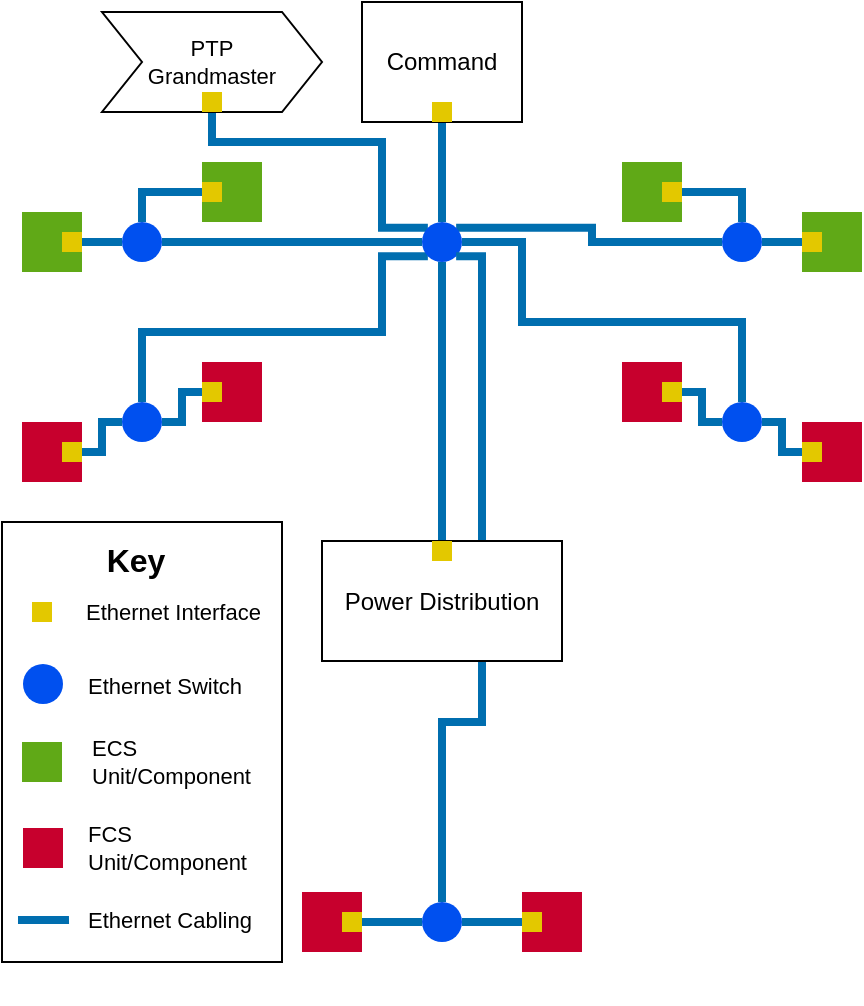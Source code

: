 <mxfile version="22.1.2" type="device">
  <diagram name="Page-1" id="j5I9t_vuzaasFnbNrQvz">
    <mxGraphModel dx="552" dy="333" grid="1" gridSize="10" guides="1" tooltips="1" connect="1" arrows="1" fold="1" page="1" pageScale="1" pageWidth="850" pageHeight="1100" math="0" shadow="0">
      <root>
        <mxCell id="0" />
        <mxCell id="1" parent="0" />
        <mxCell id="xxUHWKgeW6TAPrfkggR7-42" style="edgeStyle=orthogonalEdgeStyle;shape=connector;rounded=0;orthogonalLoop=1;jettySize=auto;html=1;entryX=1;entryY=0.5;entryDx=0;entryDy=0;labelBackgroundColor=default;strokeColor=#006EAF;strokeWidth=4;align=center;verticalAlign=middle;fontFamily=Helvetica;fontSize=11;fontColor=default;endArrow=none;endFill=0;fillColor=#1ba1e2;exitX=0;exitY=0.5;exitDx=0;exitDy=0;" parent="1" source="xxUHWKgeW6TAPrfkggR7-7" target="xxUHWKgeW6TAPrfkggR7-21" edge="1">
          <mxGeometry relative="1" as="geometry">
            <mxPoint x="570" y="350" as="sourcePoint" />
            <Array as="points">
              <mxPoint x="570" y="345" />
              <mxPoint x="570" y="330" />
            </Array>
          </mxGeometry>
        </mxCell>
        <mxCell id="xxUHWKgeW6TAPrfkggR7-44" style="edgeStyle=orthogonalEdgeStyle;shape=connector;rounded=0;orthogonalLoop=1;jettySize=auto;html=1;exitX=1;exitY=0.5;exitDx=0;exitDy=0;entryX=0;entryY=0.5;entryDx=0;entryDy=0;labelBackgroundColor=default;strokeColor=#006EAF;strokeWidth=4;align=center;verticalAlign=middle;fontFamily=Helvetica;fontSize=11;fontColor=default;endArrow=none;endFill=0;fillColor=#1ba1e2;" parent="1" source="xxUHWKgeW6TAPrfkggR7-52" target="xxUHWKgeW6TAPrfkggR7-18" edge="1">
          <mxGeometry relative="1" as="geometry">
            <Array as="points">
              <mxPoint x="230" y="345" />
              <mxPoint x="230" y="330" />
            </Array>
          </mxGeometry>
        </mxCell>
        <mxCell id="xxUHWKgeW6TAPrfkggR7-45" style="edgeStyle=orthogonalEdgeStyle;shape=connector;rounded=0;orthogonalLoop=1;jettySize=auto;html=1;exitX=0;exitY=0.5;exitDx=0;exitDy=0;entryX=1;entryY=0.5;entryDx=0;entryDy=0;labelBackgroundColor=default;strokeColor=#006EAF;strokeWidth=4;align=center;verticalAlign=middle;fontFamily=Helvetica;fontSize=11;fontColor=default;endArrow=none;endFill=0;fillColor=#1ba1e2;" parent="1" source="xxUHWKgeW6TAPrfkggR7-53" target="xxUHWKgeW6TAPrfkggR7-18" edge="1">
          <mxGeometry relative="1" as="geometry">
            <Array as="points">
              <mxPoint x="270" y="315" />
              <mxPoint x="270" y="330" />
            </Array>
          </mxGeometry>
        </mxCell>
        <mxCell id="xxUHWKgeW6TAPrfkggR7-43" style="edgeStyle=orthogonalEdgeStyle;shape=connector;rounded=0;orthogonalLoop=1;jettySize=auto;html=1;exitX=1;exitY=0.5;exitDx=0;exitDy=0;entryX=0;entryY=0.5;entryDx=0;entryDy=0;labelBackgroundColor=default;strokeColor=#006EAF;strokeWidth=4;align=center;verticalAlign=middle;fontFamily=Helvetica;fontSize=11;fontColor=default;endArrow=none;endFill=0;fillColor=#1ba1e2;" parent="1" source="xxUHWKgeW6TAPrfkggR7-10" target="xxUHWKgeW6TAPrfkggR7-21" edge="1">
          <mxGeometry relative="1" as="geometry">
            <Array as="points">
              <mxPoint x="530" y="315" />
              <mxPoint x="530" y="330" />
            </Array>
          </mxGeometry>
        </mxCell>
        <mxCell id="xxUHWKgeW6TAPrfkggR7-38" style="edgeStyle=orthogonalEdgeStyle;shape=connector;rounded=0;orthogonalLoop=1;jettySize=auto;html=1;exitX=0;exitY=0.5;exitDx=0;exitDy=0;entryX=0.5;entryY=0;entryDx=0;entryDy=0;labelBackgroundColor=default;strokeColor=#006EAF;strokeWidth=4;align=center;verticalAlign=middle;fontFamily=Helvetica;fontSize=11;fontColor=default;endArrow=none;endFill=0;fillColor=#1ba1e2;" parent="1" source="xxUHWKgeW6TAPrfkggR7-55" target="xxUHWKgeW6TAPrfkggR7-19" edge="1">
          <mxGeometry relative="1" as="geometry" />
        </mxCell>
        <mxCell id="xxUHWKgeW6TAPrfkggR7-37" style="edgeStyle=orthogonalEdgeStyle;shape=connector;rounded=0;orthogonalLoop=1;jettySize=auto;html=1;exitX=1;exitY=0.5;exitDx=0;exitDy=0;entryX=0.5;entryY=0;entryDx=0;entryDy=0;labelBackgroundColor=default;strokeColor=#006EAF;strokeWidth=4;align=center;verticalAlign=middle;fontFamily=Helvetica;fontSize=11;fontColor=default;endArrow=none;endFill=0;fillColor=#1ba1e2;" parent="1" source="xxUHWKgeW6TAPrfkggR7-56" target="xxUHWKgeW6TAPrfkggR7-20" edge="1">
          <mxGeometry relative="1" as="geometry" />
        </mxCell>
        <mxCell id="xxUHWKgeW6TAPrfkggR7-29" value="" style="edgeStyle=orthogonalEdgeStyle;shape=connector;rounded=0;orthogonalLoop=1;jettySize=auto;html=1;labelBackgroundColor=default;strokeColor=#006EAF;align=center;verticalAlign=middle;fontFamily=Helvetica;fontSize=11;fontColor=default;endArrow=none;endFill=0;fillColor=#1ba1e2;strokeWidth=4;" parent="1" source="xxUHWKgeW6TAPrfkggR7-16" target="xxUHWKgeW6TAPrfkggR7-26" edge="1">
          <mxGeometry relative="1" as="geometry" />
        </mxCell>
        <mxCell id="xxUHWKgeW6TAPrfkggR7-30" value="" style="edgeStyle=orthogonalEdgeStyle;shape=connector;rounded=0;orthogonalLoop=1;jettySize=auto;html=1;labelBackgroundColor=default;strokeColor=#006EAF;strokeWidth=4;align=center;verticalAlign=middle;fontFamily=Helvetica;fontSize=11;fontColor=default;endArrow=none;endFill=0;fillColor=#1ba1e2;" parent="1" source="xxUHWKgeW6TAPrfkggR7-17" target="xxUHWKgeW6TAPrfkggR7-26" edge="1">
          <mxGeometry relative="1" as="geometry" />
        </mxCell>
        <mxCell id="xxUHWKgeW6TAPrfkggR7-96" style="edgeStyle=orthogonalEdgeStyle;shape=connector;rounded=0;orthogonalLoop=1;jettySize=auto;html=1;exitX=0.5;exitY=0;exitDx=0;exitDy=0;labelBackgroundColor=default;strokeColor=#006EAF;strokeWidth=4;align=center;verticalAlign=middle;fontFamily=Helvetica;fontSize=11;fontColor=default;endArrow=none;endFill=0;fillColor=#1ba1e2;entryX=0;entryY=1;entryDx=0;entryDy=0;" parent="1" source="xxUHWKgeW6TAPrfkggR7-18" target="xxUHWKgeW6TAPrfkggR7-24" edge="1">
          <mxGeometry relative="1" as="geometry">
            <mxPoint x="340" y="270" as="targetPoint" />
            <Array as="points">
              <mxPoint x="250" y="285" />
              <mxPoint x="370" y="285" />
              <mxPoint x="370" y="247" />
            </Array>
          </mxGeometry>
        </mxCell>
        <mxCell id="xxUHWKgeW6TAPrfkggR7-18" value="" style="ellipse;whiteSpace=wrap;html=1;aspect=fixed;fillColor=#0050ef;fontColor=#ffffff;strokeColor=none;" parent="1" vertex="1">
          <mxGeometry x="240" y="320" width="20" height="20" as="geometry" />
        </mxCell>
        <mxCell id="QChSWOxtYG-T92R76oFq-7" style="edgeStyle=orthogonalEdgeStyle;shape=connector;rounded=0;orthogonalLoop=1;jettySize=auto;html=1;exitX=1;exitY=0.5;exitDx=0;exitDy=0;entryX=0;entryY=0.5;entryDx=0;entryDy=0;labelBackgroundColor=default;strokeColor=#006EAF;strokeWidth=4;align=center;verticalAlign=middle;fontFamily=Helvetica;fontSize=11;fontColor=default;endArrow=none;endFill=0;fillColor=#1ba1e2;" edge="1" parent="1" source="xxUHWKgeW6TAPrfkggR7-19" target="xxUHWKgeW6TAPrfkggR7-24">
          <mxGeometry relative="1" as="geometry" />
        </mxCell>
        <mxCell id="QChSWOxtYG-T92R76oFq-12" style="edgeStyle=orthogonalEdgeStyle;shape=connector;rounded=0;orthogonalLoop=1;jettySize=auto;html=1;exitX=0;exitY=0.5;exitDx=0;exitDy=0;entryX=1;entryY=0.5;entryDx=0;entryDy=0;labelBackgroundColor=default;strokeColor=#006EAF;strokeWidth=4;align=center;verticalAlign=middle;fontFamily=Helvetica;fontSize=11;fontColor=default;endArrow=none;endFill=0;fillColor=#1ba1e2;" edge="1" parent="1" source="xxUHWKgeW6TAPrfkggR7-19" target="xxUHWKgeW6TAPrfkggR7-54">
          <mxGeometry relative="1" as="geometry" />
        </mxCell>
        <mxCell id="xxUHWKgeW6TAPrfkggR7-19" value="" style="ellipse;whiteSpace=wrap;html=1;aspect=fixed;fillColor=#0050ef;fontColor=#ffffff;strokeColor=none;" parent="1" vertex="1">
          <mxGeometry x="240" y="230" width="20" height="20" as="geometry" />
        </mxCell>
        <mxCell id="QChSWOxtYG-T92R76oFq-10" style="edgeStyle=orthogonalEdgeStyle;shape=connector;rounded=0;orthogonalLoop=1;jettySize=auto;html=1;exitX=1;exitY=0.5;exitDx=0;exitDy=0;entryX=0;entryY=0.5;entryDx=0;entryDy=0;labelBackgroundColor=default;strokeColor=#006EAF;strokeWidth=4;align=center;verticalAlign=middle;fontFamily=Helvetica;fontSize=11;fontColor=default;endArrow=none;endFill=0;fillColor=#1ba1e2;" edge="1" parent="1" source="xxUHWKgeW6TAPrfkggR7-20" target="xxUHWKgeW6TAPrfkggR7-57">
          <mxGeometry relative="1" as="geometry" />
        </mxCell>
        <mxCell id="QChSWOxtYG-T92R76oFq-13" style="edgeStyle=orthogonalEdgeStyle;shape=connector;rounded=0;orthogonalLoop=1;jettySize=auto;html=1;exitX=0;exitY=0.5;exitDx=0;exitDy=0;entryX=1;entryY=0;entryDx=0;entryDy=0;labelBackgroundColor=default;strokeColor=#006EAF;strokeWidth=4;align=center;verticalAlign=middle;fontFamily=Helvetica;fontSize=11;fontColor=default;endArrow=none;endFill=0;fillColor=#1ba1e2;" edge="1" parent="1" source="xxUHWKgeW6TAPrfkggR7-20" target="xxUHWKgeW6TAPrfkggR7-24">
          <mxGeometry relative="1" as="geometry" />
        </mxCell>
        <mxCell id="xxUHWKgeW6TAPrfkggR7-20" value="" style="ellipse;whiteSpace=wrap;html=1;aspect=fixed;fillColor=#0050ef;fontColor=#ffffff;strokeColor=none;" parent="1" vertex="1">
          <mxGeometry x="540" y="230" width="20" height="20" as="geometry" />
        </mxCell>
        <mxCell id="xxUHWKgeW6TAPrfkggR7-94" style="edgeStyle=orthogonalEdgeStyle;shape=connector;rounded=0;orthogonalLoop=1;jettySize=auto;html=1;exitX=0.5;exitY=0;exitDx=0;exitDy=0;labelBackgroundColor=default;strokeColor=#006EAF;strokeWidth=4;align=center;verticalAlign=middle;fontFamily=Helvetica;fontSize=11;fontColor=default;endArrow=none;endFill=0;fillColor=#1ba1e2;entryX=1;entryY=0.5;entryDx=0;entryDy=0;" parent="1" source="xxUHWKgeW6TAPrfkggR7-21" target="xxUHWKgeW6TAPrfkggR7-24" edge="1">
          <mxGeometry relative="1" as="geometry">
            <mxPoint x="430" y="250" as="targetPoint" />
            <Array as="points">
              <mxPoint x="550" y="280" />
              <mxPoint x="440" y="280" />
              <mxPoint x="440" y="240" />
            </Array>
          </mxGeometry>
        </mxCell>
        <mxCell id="xxUHWKgeW6TAPrfkggR7-21" value="" style="ellipse;whiteSpace=wrap;html=1;aspect=fixed;fillColor=#0050ef;fontColor=#ffffff;strokeColor=none;" parent="1" vertex="1">
          <mxGeometry x="540" y="320" width="20" height="20" as="geometry" />
        </mxCell>
        <mxCell id="xxUHWKgeW6TAPrfkggR7-68" style="edgeStyle=orthogonalEdgeStyle;shape=connector;rounded=0;orthogonalLoop=1;jettySize=auto;html=1;exitX=0.5;exitY=0;exitDx=0;exitDy=0;entryX=0.5;entryY=1;entryDx=0;entryDy=0;labelBackgroundColor=default;strokeColor=#006EAF;strokeWidth=4;align=center;verticalAlign=middle;fontFamily=Helvetica;fontSize=11;fontColor=default;endArrow=none;endFill=0;fillColor=#1ba1e2;" parent="1" source="xxUHWKgeW6TAPrfkggR7-24" target="xxUHWKgeW6TAPrfkggR7-2" edge="1">
          <mxGeometry relative="1" as="geometry" />
        </mxCell>
        <mxCell id="QChSWOxtYG-T92R76oFq-5" style="edgeStyle=orthogonalEdgeStyle;shape=connector;rounded=0;orthogonalLoop=1;jettySize=auto;html=1;exitX=0;exitY=0;exitDx=0;exitDy=0;entryX=0.5;entryY=1;entryDx=0;entryDy=0;labelBackgroundColor=default;strokeColor=#006EAF;strokeWidth=4;align=center;verticalAlign=middle;fontFamily=Helvetica;fontSize=11;fontColor=default;endArrow=none;endFill=0;fillColor=#1ba1e2;" edge="1" parent="1" source="xxUHWKgeW6TAPrfkggR7-24" target="QChSWOxtYG-T92R76oFq-2">
          <mxGeometry relative="1" as="geometry">
            <Array as="points">
              <mxPoint x="370" y="233" />
              <mxPoint x="370" y="190" />
              <mxPoint x="285" y="190" />
            </Array>
          </mxGeometry>
        </mxCell>
        <mxCell id="xxUHWKgeW6TAPrfkggR7-24" value="" style="ellipse;whiteSpace=wrap;html=1;aspect=fixed;fillColor=#0050ef;fontColor=#ffffff;strokeColor=none;" parent="1" vertex="1">
          <mxGeometry x="390" y="230" width="20" height="20" as="geometry" />
        </mxCell>
        <mxCell id="QChSWOxtYG-T92R76oFq-6" style="edgeStyle=orthogonalEdgeStyle;shape=connector;rounded=0;orthogonalLoop=1;jettySize=auto;html=1;exitX=0.5;exitY=0;exitDx=0;exitDy=0;entryX=1;entryY=1;entryDx=0;entryDy=0;labelBackgroundColor=default;strokeColor=#006EAF;strokeWidth=4;align=center;verticalAlign=middle;fontFamily=Helvetica;fontSize=11;fontColor=default;endArrow=none;endFill=0;fillColor=#1ba1e2;" edge="1" parent="1" source="xxUHWKgeW6TAPrfkggR7-26" target="xxUHWKgeW6TAPrfkggR7-24">
          <mxGeometry relative="1" as="geometry">
            <Array as="points">
              <mxPoint x="400" y="480" />
              <mxPoint x="420" y="480" />
              <mxPoint x="420" y="247" />
            </Array>
          </mxGeometry>
        </mxCell>
        <mxCell id="xxUHWKgeW6TAPrfkggR7-26" value="" style="ellipse;whiteSpace=wrap;html=1;aspect=fixed;fillColor=#0050ef;fontColor=#ffffff;strokeColor=none;" parent="1" vertex="1">
          <mxGeometry x="390" y="570" width="20" height="20" as="geometry" />
        </mxCell>
        <mxCell id="xxUHWKgeW6TAPrfkggR7-90" value="" style="group;align=left;" parent="1" vertex="1" connectable="0">
          <mxGeometry x="180" y="380" width="140" height="241" as="geometry" />
        </mxCell>
        <mxCell id="xxUHWKgeW6TAPrfkggR7-72" value="" style="whiteSpace=wrap;html=1;fontFamily=Helvetica;fontSize=11;fontColor=default;" parent="xxUHWKgeW6TAPrfkggR7-90" vertex="1">
          <mxGeometry width="140" height="220" as="geometry" />
        </mxCell>
        <mxCell id="xxUHWKgeW6TAPrfkggR7-83" value="" style="group" parent="xxUHWKgeW6TAPrfkggR7-90" vertex="1" connectable="0">
          <mxGeometry x="15" y="30" width="115" height="30" as="geometry" />
        </mxCell>
        <mxCell id="xxUHWKgeW6TAPrfkggR7-74" value="" style="whiteSpace=wrap;html=1;fontFamily=Helvetica;fontSize=11;fontColor=#000000;fillColor=#e3c800;strokeColor=none;" parent="xxUHWKgeW6TAPrfkggR7-83" vertex="1">
          <mxGeometry y="10" width="10" height="10" as="geometry" />
        </mxCell>
        <mxCell id="xxUHWKgeW6TAPrfkggR7-81" value="Ethernet Interface" style="text;strokeColor=none;align=left;fillColor=none;html=1;verticalAlign=middle;whiteSpace=wrap;rounded=0;fontSize=11;fontFamily=Helvetica;fontColor=default;" parent="xxUHWKgeW6TAPrfkggR7-83" vertex="1">
          <mxGeometry x="25" width="90" height="30" as="geometry" />
        </mxCell>
        <mxCell id="xxUHWKgeW6TAPrfkggR7-73" value="&lt;b style=&quot;font-size: 16px;&quot;&gt;Key&lt;/b&gt;" style="text;strokeColor=none;align=center;fillColor=none;html=1;verticalAlign=middle;whiteSpace=wrap;rounded=0;fontSize=16;fontFamily=Helvetica;fontColor=default;" parent="xxUHWKgeW6TAPrfkggR7-83" vertex="1">
          <mxGeometry x="32" y="-21" width="40" height="20" as="geometry" />
        </mxCell>
        <mxCell id="xxUHWKgeW6TAPrfkggR7-84" value="" style="group;align=left;" parent="xxUHWKgeW6TAPrfkggR7-90" vertex="1" connectable="0">
          <mxGeometry x="10.5" y="148" width="120" height="30" as="geometry" />
        </mxCell>
        <mxCell id="xxUHWKgeW6TAPrfkggR7-76" value="" style="whiteSpace=wrap;html=1;aspect=fixed;fillColor=#C7002D;fontColor=#ffffff;strokeColor=none;" parent="xxUHWKgeW6TAPrfkggR7-84" vertex="1">
          <mxGeometry y="5" width="20" height="20" as="geometry" />
        </mxCell>
        <mxCell id="xxUHWKgeW6TAPrfkggR7-82" value="FCS Unit/Component" style="text;strokeColor=none;align=left;fillColor=none;html=1;verticalAlign=middle;whiteSpace=wrap;rounded=0;fontSize=11;fontFamily=Helvetica;fontColor=default;" parent="xxUHWKgeW6TAPrfkggR7-84" vertex="1">
          <mxGeometry x="30" width="90" height="30" as="geometry" />
        </mxCell>
        <mxCell id="xxUHWKgeW6TAPrfkggR7-87" value="" style="group" parent="xxUHWKgeW6TAPrfkggR7-90" vertex="1" connectable="0">
          <mxGeometry x="10" y="105" width="130" height="30" as="geometry" />
        </mxCell>
        <mxCell id="xxUHWKgeW6TAPrfkggR7-78" value="" style="whiteSpace=wrap;html=1;aspect=fixed;fillColor=#60a917;fontColor=#ffffff;strokeColor=none;" parent="xxUHWKgeW6TAPrfkggR7-87" vertex="1">
          <mxGeometry y="5" width="20" height="20" as="geometry" />
        </mxCell>
        <mxCell id="xxUHWKgeW6TAPrfkggR7-86" value="ECS Unit/Component" style="text;strokeColor=none;align=left;fillColor=none;html=1;verticalAlign=middle;whiteSpace=wrap;rounded=0;fontSize=11;fontFamily=Helvetica;fontColor=default;" parent="xxUHWKgeW6TAPrfkggR7-87" vertex="1">
          <mxGeometry x="33" width="85" height="30" as="geometry" />
        </mxCell>
        <mxCell id="xxUHWKgeW6TAPrfkggR7-89" value="" style="group" parent="xxUHWKgeW6TAPrfkggR7-90" vertex="1" connectable="0">
          <mxGeometry x="10.5" y="67" width="120" height="30" as="geometry" />
        </mxCell>
        <mxCell id="xxUHWKgeW6TAPrfkggR7-79" value="" style="ellipse;whiteSpace=wrap;html=1;aspect=fixed;fillColor=#0050ef;fontColor=#ffffff;strokeColor=none;" parent="xxUHWKgeW6TAPrfkggR7-89" vertex="1">
          <mxGeometry y="4" width="20" height="20" as="geometry" />
        </mxCell>
        <mxCell id="xxUHWKgeW6TAPrfkggR7-88" value="Ethernet Switch" style="text;strokeColor=none;align=left;fillColor=none;html=1;verticalAlign=middle;whiteSpace=wrap;rounded=0;fontSize=11;fontFamily=Helvetica;fontColor=default;" parent="xxUHWKgeW6TAPrfkggR7-89" vertex="1">
          <mxGeometry x="30" width="90" height="30" as="geometry" />
        </mxCell>
        <mxCell id="xxUHWKgeW6TAPrfkggR7-104" value="" style="group" parent="xxUHWKgeW6TAPrfkggR7-90" vertex="1" connectable="0">
          <mxGeometry x="31.5" y="184" width="99" height="30" as="geometry" />
        </mxCell>
        <mxCell id="xxUHWKgeW6TAPrfkggR7-102" value="Ethernet Cabling" style="text;strokeColor=none;align=left;fillColor=none;html=1;verticalAlign=middle;whiteSpace=wrap;rounded=0;fontSize=11;fontFamily=Helvetica;fontColor=default;" parent="xxUHWKgeW6TAPrfkggR7-104" vertex="1">
          <mxGeometry x="9" width="90" height="30" as="geometry" />
        </mxCell>
        <mxCell id="xxUHWKgeW6TAPrfkggR7-103" value="" style="edgeStyle=orthogonalEdgeStyle;shape=connector;rounded=0;orthogonalLoop=1;jettySize=auto;html=1;labelBackgroundColor=default;strokeColor=#006EAF;strokeWidth=4;align=center;verticalAlign=middle;fontFamily=Helvetica;fontSize=11;fontColor=default;endArrow=none;endFill=0;fillColor=#1ba1e2;" parent="xxUHWKgeW6TAPrfkggR7-104" edge="1">
          <mxGeometry relative="1" as="geometry">
            <mxPoint x="-23.5" y="15.03" as="sourcePoint" />
            <mxPoint x="2" y="14.97" as="targetPoint" />
            <Array as="points">
              <mxPoint y="14.97" />
            </Array>
          </mxGeometry>
        </mxCell>
        <mxCell id="xxUHWKgeW6TAPrfkggR7-99" style="edgeStyle=orthogonalEdgeStyle;shape=connector;rounded=0;orthogonalLoop=1;jettySize=auto;html=1;exitX=0.5;exitY=1;exitDx=0;exitDy=0;entryX=0.5;entryY=0;entryDx=0;entryDy=0;labelBackgroundColor=default;strokeColor=#006EAF;strokeWidth=4;align=center;verticalAlign=middle;fontFamily=Helvetica;fontSize=11;fontColor=default;endArrow=none;endFill=0;fillColor=#1ba1e2;" parent="1" source="xxUHWKgeW6TAPrfkggR7-24" target="xxUHWKgeW6TAPrfkggR7-92" edge="1">
          <mxGeometry relative="1" as="geometry" />
        </mxCell>
        <mxCell id="xxUHWKgeW6TAPrfkggR7-106" value="" style="group" parent="1" vertex="1" connectable="0">
          <mxGeometry x="340" y="389.5" width="120" height="60" as="geometry" />
        </mxCell>
        <mxCell id="xxUHWKgeW6TAPrfkggR7-5" value="Power Distribution" style="whiteSpace=wrap;html=1;" parent="xxUHWKgeW6TAPrfkggR7-106" vertex="1">
          <mxGeometry width="120" height="60" as="geometry" />
        </mxCell>
        <mxCell id="xxUHWKgeW6TAPrfkggR7-92" value="" style="whiteSpace=wrap;html=1;fontFamily=Helvetica;fontSize=11;fontColor=#000000;fillColor=#e3c800;strokeColor=none;" parent="xxUHWKgeW6TAPrfkggR7-106" vertex="1">
          <mxGeometry x="55" width="10" height="10" as="geometry" />
        </mxCell>
        <mxCell id="xxUHWKgeW6TAPrfkggR7-107" value="" style="group" parent="1" vertex="1" connectable="0">
          <mxGeometry x="440" y="565" width="30" height="30" as="geometry" />
        </mxCell>
        <mxCell id="xxUHWKgeW6TAPrfkggR7-16" value="" style="whiteSpace=wrap;html=1;aspect=fixed;fillColor=#C7002D;fontColor=#ffffff;strokeColor=none;" parent="xxUHWKgeW6TAPrfkggR7-107" vertex="1">
          <mxGeometry width="30" height="30" as="geometry" />
        </mxCell>
        <mxCell id="xxUHWKgeW6TAPrfkggR7-49" value="" style="whiteSpace=wrap;html=1;fontFamily=Helvetica;fontSize=11;fontColor=#000000;fillColor=#e3c800;strokeColor=none;" parent="xxUHWKgeW6TAPrfkggR7-107" vertex="1">
          <mxGeometry y="10" width="10" height="10" as="geometry" />
        </mxCell>
        <mxCell id="xxUHWKgeW6TAPrfkggR7-108" value="" style="group" parent="1" vertex="1" connectable="0">
          <mxGeometry x="330" y="565" width="30" height="30" as="geometry" />
        </mxCell>
        <mxCell id="xxUHWKgeW6TAPrfkggR7-17" value="" style="whiteSpace=wrap;html=1;aspect=fixed;fillColor=#C7002D;fontColor=#ffffff;strokeColor=none;" parent="xxUHWKgeW6TAPrfkggR7-108" vertex="1">
          <mxGeometry width="30" height="30" as="geometry" />
        </mxCell>
        <mxCell id="xxUHWKgeW6TAPrfkggR7-51" value="" style="whiteSpace=wrap;html=1;fontFamily=Helvetica;fontSize=11;fontColor=#000000;fillColor=#e3c800;strokeColor=none;" parent="xxUHWKgeW6TAPrfkggR7-108" vertex="1">
          <mxGeometry x="20" y="10" width="10" height="10" as="geometry" />
        </mxCell>
        <mxCell id="xxUHWKgeW6TAPrfkggR7-109" value="" style="group" parent="1" vertex="1" connectable="0">
          <mxGeometry x="580" y="225" width="30" height="30" as="geometry" />
        </mxCell>
        <mxCell id="xxUHWKgeW6TAPrfkggR7-13" value="" style="whiteSpace=wrap;html=1;aspect=fixed;fillColor=#60a917;fontColor=#ffffff;strokeColor=none;" parent="xxUHWKgeW6TAPrfkggR7-109" vertex="1">
          <mxGeometry width="30" height="30" as="geometry" />
        </mxCell>
        <mxCell id="xxUHWKgeW6TAPrfkggR7-57" value="" style="whiteSpace=wrap;html=1;fontFamily=Helvetica;fontSize=11;fontColor=#000000;fillColor=#e3c800;strokeColor=none;" parent="xxUHWKgeW6TAPrfkggR7-109" vertex="1">
          <mxGeometry y="10" width="10" height="10" as="geometry" />
        </mxCell>
        <mxCell id="xxUHWKgeW6TAPrfkggR7-110" value="" style="group" parent="1" vertex="1" connectable="0">
          <mxGeometry x="490" y="200" width="30" height="30" as="geometry" />
        </mxCell>
        <mxCell id="xxUHWKgeW6TAPrfkggR7-14" value="" style="whiteSpace=wrap;html=1;aspect=fixed;fillColor=#60a917;fontColor=#ffffff;strokeColor=none;" parent="xxUHWKgeW6TAPrfkggR7-110" vertex="1">
          <mxGeometry width="30" height="30" as="geometry" />
        </mxCell>
        <mxCell id="xxUHWKgeW6TAPrfkggR7-56" value="" style="whiteSpace=wrap;html=1;fontFamily=Helvetica;fontSize=11;fontColor=#000000;fillColor=#e3c800;strokeColor=none;" parent="xxUHWKgeW6TAPrfkggR7-110" vertex="1">
          <mxGeometry x="20" y="10" width="10" height="10" as="geometry" />
        </mxCell>
        <mxCell id="xxUHWKgeW6TAPrfkggR7-111" value="" style="group" parent="1" vertex="1" connectable="0">
          <mxGeometry x="280" y="200" width="30" height="30" as="geometry" />
        </mxCell>
        <mxCell id="xxUHWKgeW6TAPrfkggR7-12" value="" style="whiteSpace=wrap;html=1;aspect=fixed;fillColor=#60a917;fontColor=#ffffff;strokeColor=none;" parent="xxUHWKgeW6TAPrfkggR7-111" vertex="1">
          <mxGeometry width="30" height="30" as="geometry" />
        </mxCell>
        <mxCell id="xxUHWKgeW6TAPrfkggR7-55" value="" style="whiteSpace=wrap;html=1;fontFamily=Helvetica;fontSize=11;fontColor=#000000;fillColor=#e3c800;strokeColor=none;" parent="xxUHWKgeW6TAPrfkggR7-111" vertex="1">
          <mxGeometry y="10" width="10" height="10" as="geometry" />
        </mxCell>
        <mxCell id="xxUHWKgeW6TAPrfkggR7-112" value="" style="group" parent="1" vertex="1" connectable="0">
          <mxGeometry x="190" y="225" width="30" height="30" as="geometry" />
        </mxCell>
        <mxCell id="xxUHWKgeW6TAPrfkggR7-15" value="" style="whiteSpace=wrap;html=1;aspect=fixed;fillColor=#60a917;fontColor=#ffffff;strokeColor=none;" parent="xxUHWKgeW6TAPrfkggR7-112" vertex="1">
          <mxGeometry width="30" height="30" as="geometry" />
        </mxCell>
        <mxCell id="xxUHWKgeW6TAPrfkggR7-54" value="" style="whiteSpace=wrap;html=1;fontFamily=Helvetica;fontSize=11;fontColor=#000000;fillColor=#e3c800;strokeColor=none;" parent="xxUHWKgeW6TAPrfkggR7-112" vertex="1">
          <mxGeometry x="20" y="10" width="10" height="10" as="geometry" />
        </mxCell>
        <mxCell id="xxUHWKgeW6TAPrfkggR7-113" value="" style="group" parent="1" vertex="1" connectable="0">
          <mxGeometry x="190" y="330" width="30" height="30" as="geometry" />
        </mxCell>
        <mxCell id="xxUHWKgeW6TAPrfkggR7-8" value="" style="whiteSpace=wrap;html=1;aspect=fixed;fillColor=#C7002D;fontColor=#ffffff;strokeColor=none;" parent="xxUHWKgeW6TAPrfkggR7-113" vertex="1">
          <mxGeometry width="30" height="30" as="geometry" />
        </mxCell>
        <mxCell id="xxUHWKgeW6TAPrfkggR7-52" value="" style="whiteSpace=wrap;html=1;fontFamily=Helvetica;fontSize=11;fontColor=#000000;fillColor=#e3c800;strokeColor=none;" parent="xxUHWKgeW6TAPrfkggR7-113" vertex="1">
          <mxGeometry x="20" y="10" width="10" height="10" as="geometry" />
        </mxCell>
        <mxCell id="xxUHWKgeW6TAPrfkggR7-114" value="" style="group" parent="1" vertex="1" connectable="0">
          <mxGeometry x="280" y="300" width="30" height="30" as="geometry" />
        </mxCell>
        <mxCell id="xxUHWKgeW6TAPrfkggR7-9" value="" style="whiteSpace=wrap;html=1;aspect=fixed;fillColor=#C7002D;fontColor=#ffffff;strokeColor=none;" parent="xxUHWKgeW6TAPrfkggR7-114" vertex="1">
          <mxGeometry width="30" height="30" as="geometry" />
        </mxCell>
        <mxCell id="xxUHWKgeW6TAPrfkggR7-53" value="" style="whiteSpace=wrap;html=1;fontFamily=Helvetica;fontSize=11;fontColor=#000000;fillColor=#e3c800;strokeColor=none;" parent="xxUHWKgeW6TAPrfkggR7-114" vertex="1">
          <mxGeometry y="10" width="10" height="10" as="geometry" />
        </mxCell>
        <mxCell id="xxUHWKgeW6TAPrfkggR7-115" value="" style="group" parent="1" vertex="1" connectable="0">
          <mxGeometry x="580" y="330" width="30" height="30" as="geometry" />
        </mxCell>
        <mxCell id="xxUHWKgeW6TAPrfkggR7-7" value="" style="whiteSpace=wrap;html=1;aspect=fixed;fillColor=#C7002D;fontColor=#ffffff;strokeColor=none;" parent="xxUHWKgeW6TAPrfkggR7-115" vertex="1">
          <mxGeometry width="30" height="30" as="geometry" />
        </mxCell>
        <mxCell id="xxUHWKgeW6TAPrfkggR7-50" value="" style="whiteSpace=wrap;html=1;fontFamily=Helvetica;fontSize=11;fontColor=#000000;fillColor=#e3c800;strokeColor=none;" parent="xxUHWKgeW6TAPrfkggR7-115" vertex="1">
          <mxGeometry y="10" width="10" height="10" as="geometry" />
        </mxCell>
        <mxCell id="xxUHWKgeW6TAPrfkggR7-116" value="" style="group" parent="1" vertex="1" connectable="0">
          <mxGeometry x="490" y="300" width="30" height="30" as="geometry" />
        </mxCell>
        <mxCell id="xxUHWKgeW6TAPrfkggR7-10" value="" style="whiteSpace=wrap;html=1;aspect=fixed;fillColor=#C7002D;fontColor=#ffffff;strokeColor=none;" parent="xxUHWKgeW6TAPrfkggR7-116" vertex="1">
          <mxGeometry width="30" height="30" as="geometry" />
        </mxCell>
        <mxCell id="xxUHWKgeW6TAPrfkggR7-58" value="" style="whiteSpace=wrap;html=1;fontFamily=Helvetica;fontSize=11;fontColor=#000000;fillColor=#e3c800;strokeColor=none;" parent="xxUHWKgeW6TAPrfkggR7-116" vertex="1">
          <mxGeometry x="20" y="10" width="10" height="10" as="geometry" />
        </mxCell>
        <mxCell id="xxUHWKgeW6TAPrfkggR7-117" value="" style="group" parent="1" vertex="1" connectable="0">
          <mxGeometry x="360" y="120" width="80" height="60" as="geometry" />
        </mxCell>
        <mxCell id="xxUHWKgeW6TAPrfkggR7-2" value="Command" style="whiteSpace=wrap;html=1;" parent="xxUHWKgeW6TAPrfkggR7-117" vertex="1">
          <mxGeometry width="80" height="60" as="geometry" />
        </mxCell>
        <mxCell id="xxUHWKgeW6TAPrfkggR7-69" value="" style="whiteSpace=wrap;html=1;fontFamily=Helvetica;fontSize=11;fontColor=#000000;fillColor=#e3c800;strokeColor=none;" parent="xxUHWKgeW6TAPrfkggR7-117" vertex="1">
          <mxGeometry x="35" y="50" width="10" height="10" as="geometry" />
        </mxCell>
        <mxCell id="QChSWOxtYG-T92R76oFq-4" value="" style="group" vertex="1" connectable="0" parent="1">
          <mxGeometry x="230" y="125" width="110" height="50" as="geometry" />
        </mxCell>
        <mxCell id="QChSWOxtYG-T92R76oFq-2" value="PTP &lt;br&gt;Grandmaster" style="shape=step;perimeter=stepPerimeter;whiteSpace=wrap;html=1;fixedSize=1;fontFamily=Helvetica;fontSize=11;fontColor=default;" vertex="1" parent="QChSWOxtYG-T92R76oFq-4">
          <mxGeometry width="110" height="50" as="geometry" />
        </mxCell>
        <mxCell id="QChSWOxtYG-T92R76oFq-3" value="" style="whiteSpace=wrap;html=1;fontFamily=Helvetica;fontSize=11;fontColor=#000000;fillColor=#e3c800;strokeColor=none;" vertex="1" parent="QChSWOxtYG-T92R76oFq-4">
          <mxGeometry x="50" y="40" width="10" height="10" as="geometry" />
        </mxCell>
      </root>
    </mxGraphModel>
  </diagram>
</mxfile>
